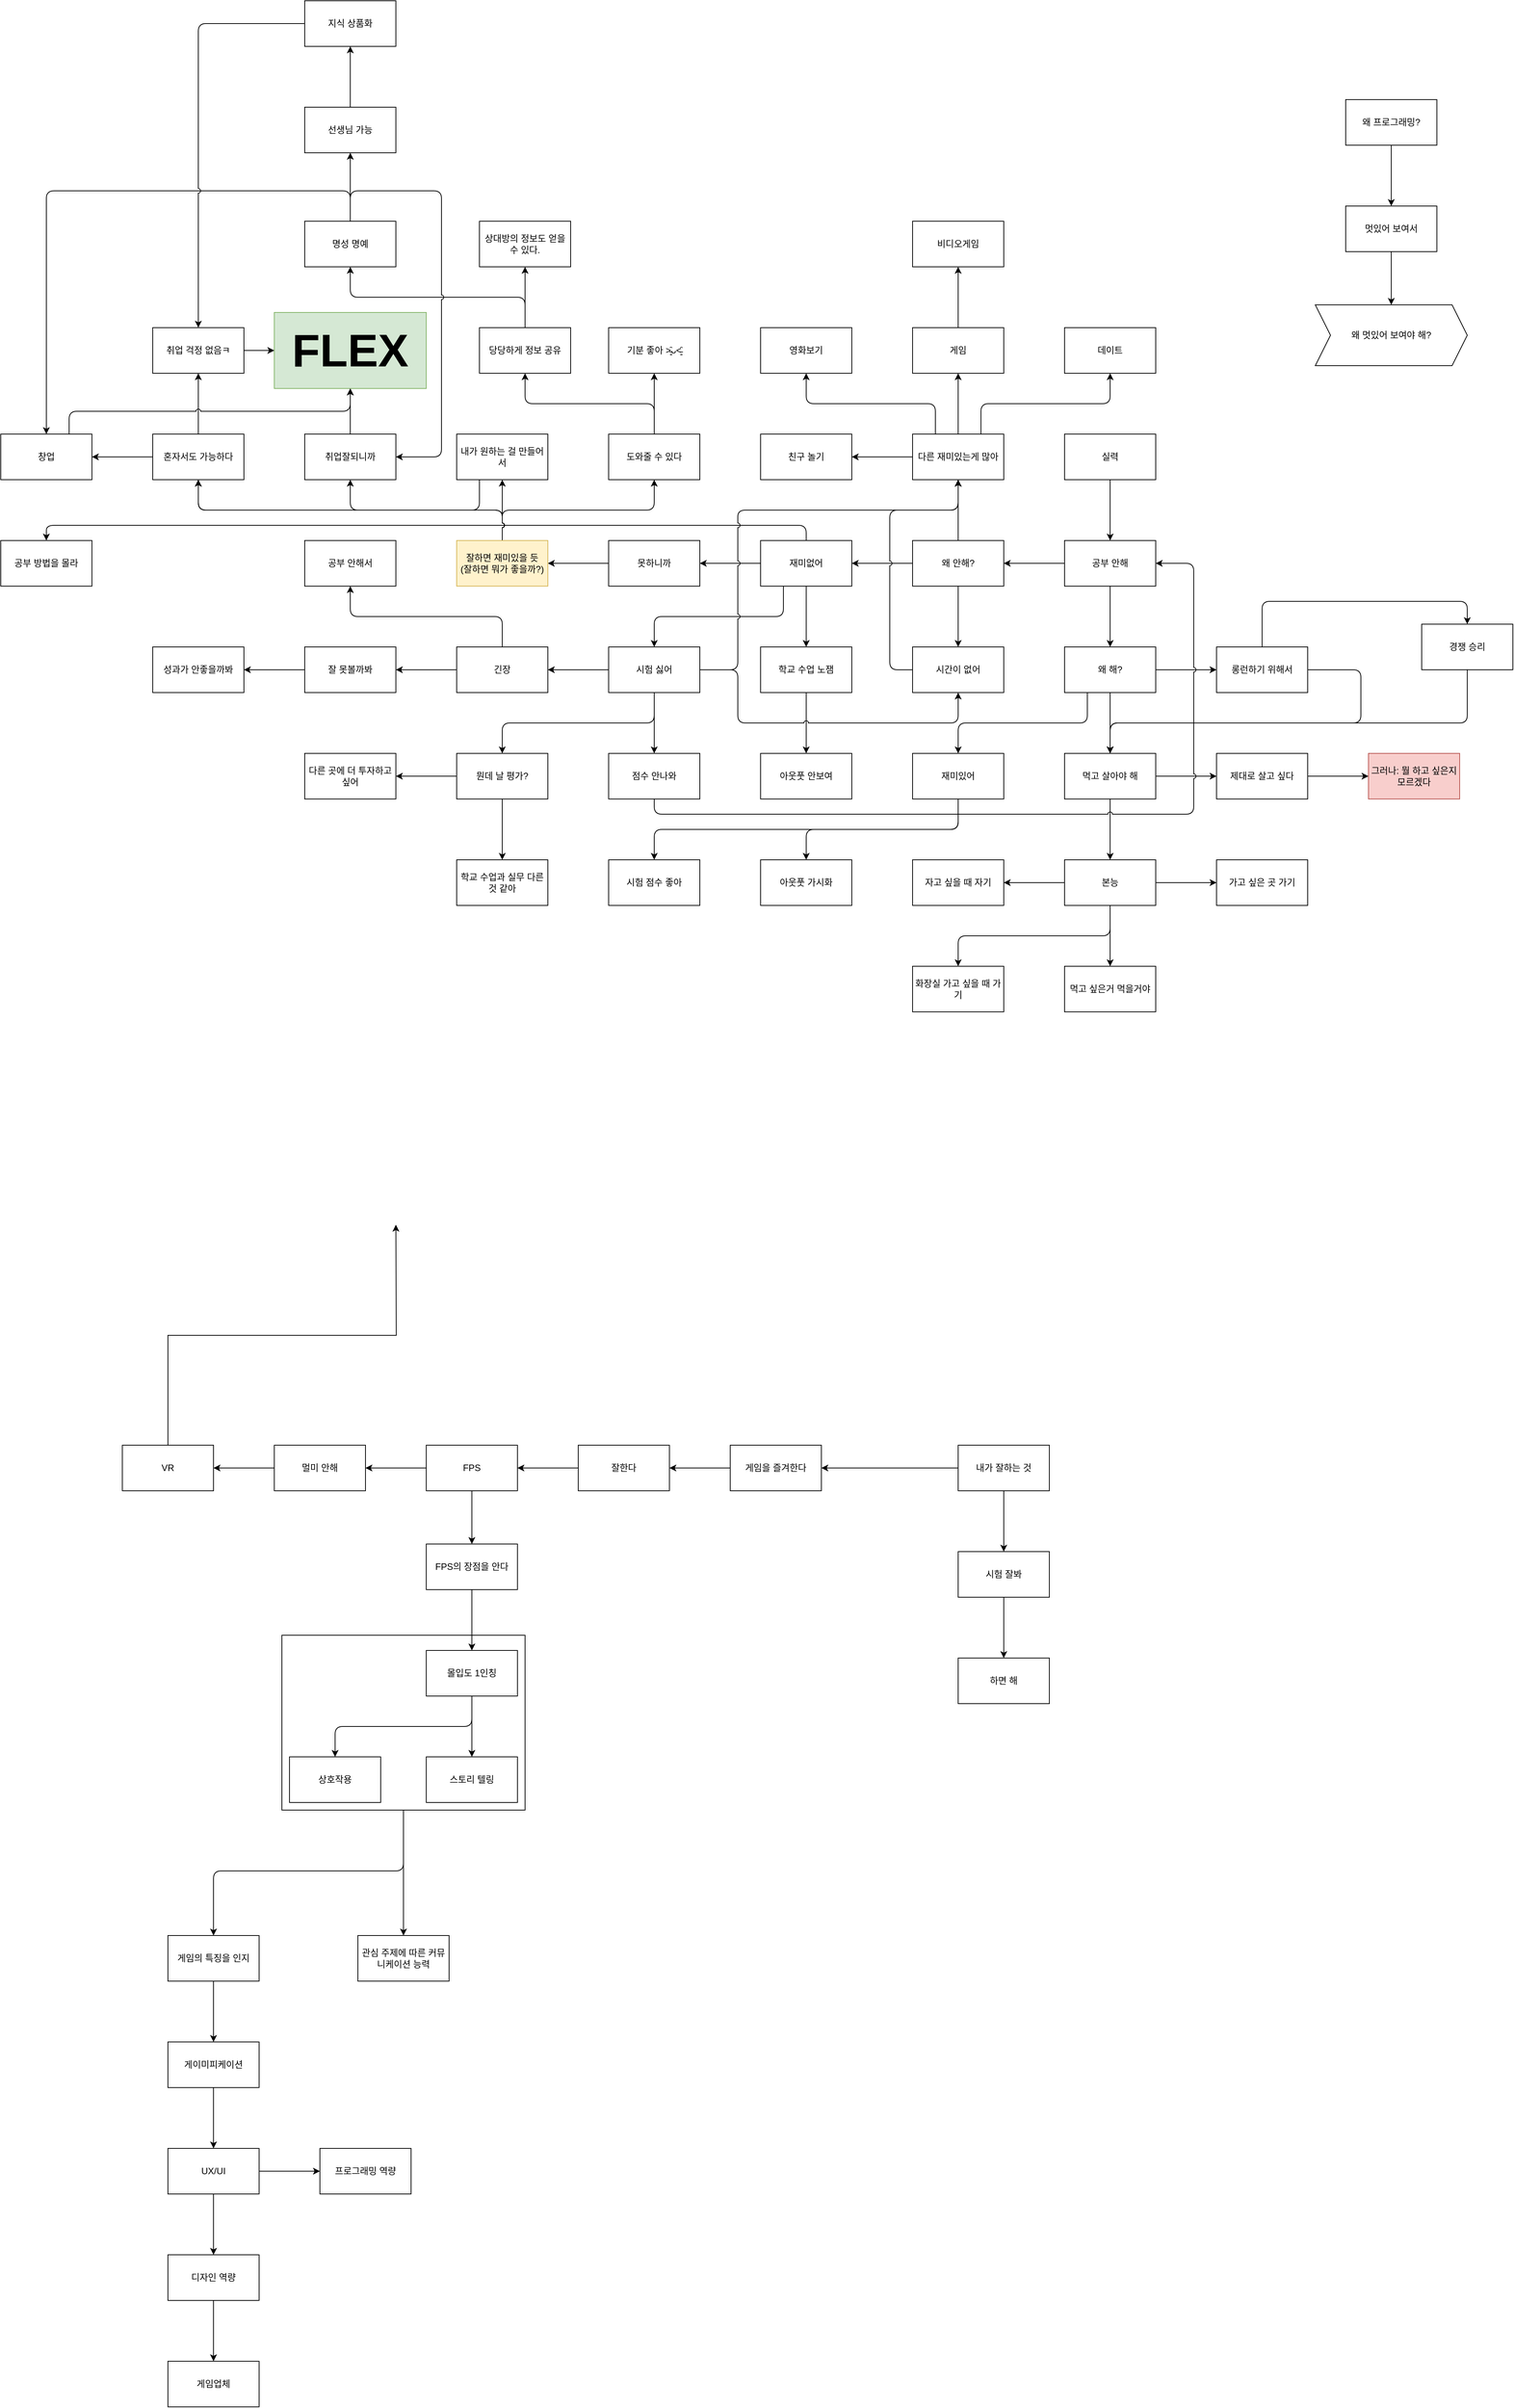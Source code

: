 <mxfile version="14.4.9" type="device"><diagram id="JPXVXQhIoLzRGJiNxMO3" name="Page-1"><mxGraphModel dx="8040" dy="2643" grid="1" gridSize="10" guides="1" tooltips="1" connect="1" arrows="1" fold="1" page="1" pageScale="1" pageWidth="1200" pageHeight="1600" math="0" shadow="0"><root><mxCell id="0"/><mxCell id="1" value="Base" style="" parent="0"/><mxCell id="xBr6-JhQKDt5_3sFEvIw-32" value="" style="edgeStyle=orthogonalEdgeStyle;rounded=1;jumpStyle=arc;orthogonalLoop=1;jettySize=auto;html=1;" edge="1" parent="1" source="xBr6-JhQKDt5_3sFEvIw-30" target="xBr6-JhQKDt5_3sFEvIw-31"><mxGeometry relative="1" as="geometry"/></mxCell><mxCell id="xBr6-JhQKDt5_3sFEvIw-34" value="" style="edgeStyle=orthogonalEdgeStyle;rounded=1;jumpStyle=arc;orthogonalLoop=1;jettySize=auto;html=1;" edge="1" parent="1" source="xBr6-JhQKDt5_3sFEvIw-30" target="xBr6-JhQKDt5_3sFEvIw-33"><mxGeometry relative="1" as="geometry"><Array as="points"><mxPoint x="-2180" y="2550"/><mxPoint x="-2430" y="2550"/></Array></mxGeometry></mxCell><mxCell id="xBr6-JhQKDt5_3sFEvIw-30" value="" style="whiteSpace=wrap;html=1;" vertex="1" parent="1"><mxGeometry x="-2340" y="2240" width="320" height="230" as="geometry"/></mxCell><mxCell id="xBr6-JhQKDt5_3sFEvIw-4" value="" style="edgeStyle=orthogonalEdgeStyle;rounded=0;orthogonalLoop=1;jettySize=auto;html=1;" edge="1" parent="1" source="xBr6-JhQKDt5_3sFEvIw-2" target="xBr6-JhQKDt5_3sFEvIw-3"><mxGeometry relative="1" as="geometry"/></mxCell><mxCell id="xBr6-JhQKDt5_3sFEvIw-8" value="" style="edgeStyle=orthogonalEdgeStyle;rounded=0;orthogonalLoop=1;jettySize=auto;html=1;" edge="1" parent="1" source="xBr6-JhQKDt5_3sFEvIw-2" target="xBr6-JhQKDt5_3sFEvIw-7"><mxGeometry relative="1" as="geometry"/></mxCell><mxCell id="xBr6-JhQKDt5_3sFEvIw-2" value="내가 잘하는 것" style="whiteSpace=wrap;html=1;" vertex="1" parent="1"><mxGeometry x="-1450" y="1990" width="120" height="60" as="geometry"/></mxCell><mxCell id="xBr6-JhQKDt5_3sFEvIw-6" value="" style="edgeStyle=orthogonalEdgeStyle;rounded=0;orthogonalLoop=1;jettySize=auto;html=1;" edge="1" parent="1" source="xBr6-JhQKDt5_3sFEvIw-3" target="xBr6-JhQKDt5_3sFEvIw-5"><mxGeometry relative="1" as="geometry"/></mxCell><mxCell id="xBr6-JhQKDt5_3sFEvIw-3" value="시험 잘봐" style="whiteSpace=wrap;html=1;" vertex="1" parent="1"><mxGeometry x="-1450" y="2130" width="120" height="60" as="geometry"/></mxCell><mxCell id="xBr6-JhQKDt5_3sFEvIw-5" value="하면 해" style="whiteSpace=wrap;html=1;" vertex="1" parent="1"><mxGeometry x="-1450" y="2270" width="120" height="60" as="geometry"/></mxCell><mxCell id="xBr6-JhQKDt5_3sFEvIw-12" value="" style="edgeStyle=orthogonalEdgeStyle;rounded=0;orthogonalLoop=1;jettySize=auto;html=1;" edge="1" parent="1" source="xBr6-JhQKDt5_3sFEvIw-7" target="xBr6-JhQKDt5_3sFEvIw-11"><mxGeometry relative="1" as="geometry"/></mxCell><mxCell id="xBr6-JhQKDt5_3sFEvIw-7" value="게임을 즐겨한다" style="whiteSpace=wrap;html=1;" vertex="1" parent="1"><mxGeometry x="-1750" y="1990" width="120" height="60" as="geometry"/></mxCell><mxCell id="xBr6-JhQKDt5_3sFEvIw-14" value="" style="edgeStyle=orthogonalEdgeStyle;rounded=0;orthogonalLoop=1;jettySize=auto;html=1;" edge="1" parent="1" source="xBr6-JhQKDt5_3sFEvIw-11" target="xBr6-JhQKDt5_3sFEvIw-13"><mxGeometry relative="1" as="geometry"/></mxCell><mxCell id="xBr6-JhQKDt5_3sFEvIw-11" value="잘한다" style="whiteSpace=wrap;html=1;" vertex="1" parent="1"><mxGeometry x="-1950" y="1990" width="120" height="60" as="geometry"/></mxCell><mxCell id="xBr6-JhQKDt5_3sFEvIw-16" value="" style="edgeStyle=orthogonalEdgeStyle;rounded=0;orthogonalLoop=1;jettySize=auto;html=1;" edge="1" parent="1" source="xBr6-JhQKDt5_3sFEvIw-13" target="xBr6-JhQKDt5_3sFEvIw-15"><mxGeometry relative="1" as="geometry"/></mxCell><mxCell id="xBr6-JhQKDt5_3sFEvIw-18" value="" style="edgeStyle=orthogonalEdgeStyle;rounded=1;orthogonalLoop=1;jettySize=auto;html=1;jumpStyle=arc;" edge="1" parent="1" source="xBr6-JhQKDt5_3sFEvIw-24" target="xBr6-JhQKDt5_3sFEvIw-17"><mxGeometry relative="1" as="geometry"/></mxCell><mxCell id="xBr6-JhQKDt5_3sFEvIw-25" style="edgeStyle=orthogonalEdgeStyle;rounded=1;orthogonalLoop=1;jettySize=auto;html=1;exitX=0.5;exitY=1;exitDx=0;exitDy=0;jumpStyle=arc;" edge="1" parent="1" source="xBr6-JhQKDt5_3sFEvIw-13" target="xBr6-JhQKDt5_3sFEvIw-24"><mxGeometry relative="1" as="geometry"/></mxCell><mxCell id="xBr6-JhQKDt5_3sFEvIw-13" value="FPS" style="whiteSpace=wrap;html=1;" vertex="1" parent="1"><mxGeometry x="-2150" y="1990" width="120" height="60" as="geometry"/></mxCell><mxCell id="xBr6-JhQKDt5_3sFEvIw-20" value="" style="edgeStyle=orthogonalEdgeStyle;rounded=0;orthogonalLoop=1;jettySize=auto;html=1;" edge="1" parent="1" source="xBr6-JhQKDt5_3sFEvIw-15" target="xBr6-JhQKDt5_3sFEvIw-19"><mxGeometry relative="1" as="geometry"/></mxCell><mxCell id="xBr6-JhQKDt5_3sFEvIw-15" value="멀미 안해" style="whiteSpace=wrap;html=1;" vertex="1" parent="1"><mxGeometry x="-2350" y="1990" width="120" height="60" as="geometry"/></mxCell><mxCell id="xBr6-JhQKDt5_3sFEvIw-27" value="" style="edgeStyle=orthogonalEdgeStyle;rounded=1;jumpStyle=arc;orthogonalLoop=1;jettySize=auto;html=1;" edge="1" parent="1" source="xBr6-JhQKDt5_3sFEvIw-17" target="xBr6-JhQKDt5_3sFEvIw-26"><mxGeometry relative="1" as="geometry"/></mxCell><mxCell id="xBr6-JhQKDt5_3sFEvIw-29" value="" style="edgeStyle=orthogonalEdgeStyle;rounded=1;jumpStyle=arc;orthogonalLoop=1;jettySize=auto;html=1;" edge="1" parent="1" source="xBr6-JhQKDt5_3sFEvIw-17" target="xBr6-JhQKDt5_3sFEvIw-28"><mxGeometry relative="1" as="geometry"><Array as="points"><mxPoint x="-2090" y="2360"/><mxPoint x="-2270" y="2360"/></Array></mxGeometry></mxCell><mxCell id="xBr6-JhQKDt5_3sFEvIw-17" value="몰입도 1인칭" style="whiteSpace=wrap;html=1;" vertex="1" parent="1"><mxGeometry x="-2150" y="2260" width="120" height="60" as="geometry"/></mxCell><mxCell id="xBr6-JhQKDt5_3sFEvIw-22" style="edgeStyle=orthogonalEdgeStyle;rounded=0;orthogonalLoop=1;jettySize=auto;html=1;exitX=0.5;exitY=0;exitDx=0;exitDy=0;" edge="1" parent="1" source="xBr6-JhQKDt5_3sFEvIw-19"><mxGeometry relative="1" as="geometry"><mxPoint x="-2190" y="1700" as="targetPoint"/></mxGeometry></mxCell><mxCell id="xBr6-JhQKDt5_3sFEvIw-19" value="VR" style="whiteSpace=wrap;html=1;" vertex="1" parent="1"><mxGeometry x="-2550" y="1990" width="120" height="60" as="geometry"/></mxCell><mxCell id="xBr6-JhQKDt5_3sFEvIw-24" value="FPS의 장점을 안다" style="whiteSpace=wrap;html=1;" vertex="1" parent="1"><mxGeometry x="-2150" y="2120" width="120" height="60" as="geometry"/></mxCell><mxCell id="xBr6-JhQKDt5_3sFEvIw-26" value="스토리 텔링" style="whiteSpace=wrap;html=1;" vertex="1" parent="1"><mxGeometry x="-2150" y="2400" width="120" height="60" as="geometry"/></mxCell><mxCell id="xBr6-JhQKDt5_3sFEvIw-28" value="상호작용" style="whiteSpace=wrap;html=1;" vertex="1" parent="1"><mxGeometry x="-2330" y="2400" width="120" height="60" as="geometry"/></mxCell><mxCell id="xBr6-JhQKDt5_3sFEvIw-31" value="관심 주제에 따른 커뮤니케이션 능력" style="whiteSpace=wrap;html=1;" vertex="1" parent="1"><mxGeometry x="-2240" y="2635" width="120" height="60" as="geometry"/></mxCell><mxCell id="xBr6-JhQKDt5_3sFEvIw-36" value="" style="edgeStyle=orthogonalEdgeStyle;rounded=1;jumpStyle=arc;orthogonalLoop=1;jettySize=auto;html=1;" edge="1" parent="1" source="xBr6-JhQKDt5_3sFEvIw-33" target="xBr6-JhQKDt5_3sFEvIw-35"><mxGeometry relative="1" as="geometry"/></mxCell><mxCell id="xBr6-JhQKDt5_3sFEvIw-33" value="게임의 특징을 인지" style="whiteSpace=wrap;html=1;" vertex="1" parent="1"><mxGeometry x="-2490" y="2635" width="120" height="60" as="geometry"/></mxCell><mxCell id="xBr6-JhQKDt5_3sFEvIw-39" value="" style="edgeStyle=orthogonalEdgeStyle;rounded=1;jumpStyle=arc;orthogonalLoop=1;jettySize=auto;html=1;" edge="1" parent="1" source="xBr6-JhQKDt5_3sFEvIw-35" target="xBr6-JhQKDt5_3sFEvIw-38"><mxGeometry relative="1" as="geometry"/></mxCell><mxCell id="xBr6-JhQKDt5_3sFEvIw-35" value="게이미피케이션" style="whiteSpace=wrap;html=1;" vertex="1" parent="1"><mxGeometry x="-2490" y="2775" width="120" height="60" as="geometry"/></mxCell><mxCell id="xBr6-JhQKDt5_3sFEvIw-41" value="" style="edgeStyle=orthogonalEdgeStyle;rounded=1;jumpStyle=arc;orthogonalLoop=1;jettySize=auto;html=1;" edge="1" parent="1" source="xBr6-JhQKDt5_3sFEvIw-38" target="xBr6-JhQKDt5_3sFEvIw-40"><mxGeometry relative="1" as="geometry"/></mxCell><mxCell id="xBr6-JhQKDt5_3sFEvIw-43" value="" style="edgeStyle=orthogonalEdgeStyle;rounded=1;jumpStyle=arc;orthogonalLoop=1;jettySize=auto;html=1;" edge="1" parent="1" source="xBr6-JhQKDt5_3sFEvIw-38" target="xBr6-JhQKDt5_3sFEvIw-42"><mxGeometry relative="1" as="geometry"/></mxCell><mxCell id="xBr6-JhQKDt5_3sFEvIw-38" value="UX/UI" style="whiteSpace=wrap;html=1;" vertex="1" parent="1"><mxGeometry x="-2490" y="2915" width="120" height="60" as="geometry"/></mxCell><mxCell id="xBr6-JhQKDt5_3sFEvIw-45" value="" style="edgeStyle=orthogonalEdgeStyle;rounded=1;jumpStyle=arc;orthogonalLoop=1;jettySize=auto;html=1;" edge="1" parent="1" source="xBr6-JhQKDt5_3sFEvIw-40" target="xBr6-JhQKDt5_3sFEvIw-44"><mxGeometry relative="1" as="geometry"/></mxCell><mxCell id="xBr6-JhQKDt5_3sFEvIw-40" value="디자인 역량" style="whiteSpace=wrap;html=1;" vertex="1" parent="1"><mxGeometry x="-2490" y="3055" width="120" height="60" as="geometry"/></mxCell><mxCell id="xBr6-JhQKDt5_3sFEvIw-42" value="프로그래밍 역량" style="whiteSpace=wrap;html=1;" vertex="1" parent="1"><mxGeometry x="-2290" y="2915" width="120" height="60" as="geometry"/></mxCell><mxCell id="xBr6-JhQKDt5_3sFEvIw-44" value="게임업체" style="whiteSpace=wrap;html=1;" vertex="1" parent="1"><mxGeometry x="-2490" y="3195" width="120" height="60" as="geometry"/></mxCell><mxCell id="NRUyum9-wbXjrjiuYs28-211" value="List" style="" parent="0"/><mxCell id="NRUyum9-wbXjrjiuYs28-20" value="Title Bar" style="" parent="0"/><mxCell id="NRUyum9-wbXjrjiuYs28-54" value="Result View" style="" parent="0"/><mxCell id="NRUyum9-wbXjrjiuYs28-57" value="Player Bar" style="" parent="0"/><mxCell id="NRUyum9-wbXjrjiuYs28-207" value="Note" style="" parent="0"/><mxCell id="vNeQQAdPaqQqoG4cus8B-3" value="" style="edgeStyle=orthogonalEdgeStyle;rounded=0;orthogonalLoop=1;jettySize=auto;html=1;" parent="NRUyum9-wbXjrjiuYs28-207" source="vNeQQAdPaqQqoG4cus8B-1" target="vNeQQAdPaqQqoG4cus8B-2" edge="1"><mxGeometry relative="1" as="geometry"/></mxCell><mxCell id="vNeQQAdPaqQqoG4cus8B-1" value="실력" style="whiteSpace=wrap;html=1;" parent="NRUyum9-wbXjrjiuYs28-207" vertex="1"><mxGeometry x="-1310" y="660" width="120" height="60" as="geometry"/></mxCell><mxCell id="vNeQQAdPaqQqoG4cus8B-5" value="" style="edgeStyle=orthogonalEdgeStyle;rounded=0;orthogonalLoop=1;jettySize=auto;html=1;" parent="NRUyum9-wbXjrjiuYs28-207" source="vNeQQAdPaqQqoG4cus8B-2" target="vNeQQAdPaqQqoG4cus8B-4" edge="1"><mxGeometry relative="1" as="geometry"/></mxCell><mxCell id="vNeQQAdPaqQqoG4cus8B-7" value="" style="edgeStyle=orthogonalEdgeStyle;rounded=0;orthogonalLoop=1;jettySize=auto;html=1;" parent="NRUyum9-wbXjrjiuYs28-207" source="vNeQQAdPaqQqoG4cus8B-2" target="vNeQQAdPaqQqoG4cus8B-6" edge="1"><mxGeometry relative="1" as="geometry"/></mxCell><mxCell id="vNeQQAdPaqQqoG4cus8B-2" value="공부 안해" style="whiteSpace=wrap;html=1;" parent="NRUyum9-wbXjrjiuYs28-207" vertex="1"><mxGeometry x="-1310" y="800" width="120" height="60" as="geometry"/></mxCell><mxCell id="vNeQQAdPaqQqoG4cus8B-35" value="" style="edgeStyle=orthogonalEdgeStyle;rounded=1;orthogonalLoop=1;jettySize=auto;html=1;" parent="NRUyum9-wbXjrjiuYs28-207" source="vNeQQAdPaqQqoG4cus8B-4" target="vNeQQAdPaqQqoG4cus8B-34" edge="1"><mxGeometry relative="1" as="geometry"/></mxCell><mxCell id="vNeQQAdPaqQqoG4cus8B-37" value="" style="edgeStyle=orthogonalEdgeStyle;rounded=1;orthogonalLoop=1;jettySize=auto;html=1;" parent="NRUyum9-wbXjrjiuYs28-207" source="vNeQQAdPaqQqoG4cus8B-4" target="vNeQQAdPaqQqoG4cus8B-36" edge="1"><mxGeometry relative="1" as="geometry"/></mxCell><mxCell id="vNeQQAdPaqQqoG4cus8B-39" value="" style="edgeStyle=orthogonalEdgeStyle;rounded=1;orthogonalLoop=1;jettySize=auto;html=1;" parent="NRUyum9-wbXjrjiuYs28-207" source="vNeQQAdPaqQqoG4cus8B-4" target="vNeQQAdPaqQqoG4cus8B-38" edge="1"><mxGeometry relative="1" as="geometry"/></mxCell><mxCell id="vNeQQAdPaqQqoG4cus8B-4" value="왜 안해?" style="whiteSpace=wrap;html=1;" parent="NRUyum9-wbXjrjiuYs28-207" vertex="1"><mxGeometry x="-1510" y="800" width="120" height="60" as="geometry"/></mxCell><mxCell id="vNeQQAdPaqQqoG4cus8B-9" value="" style="edgeStyle=orthogonalEdgeStyle;rounded=0;orthogonalLoop=1;jettySize=auto;html=1;" parent="NRUyum9-wbXjrjiuYs28-207" source="vNeQQAdPaqQqoG4cus8B-6" target="vNeQQAdPaqQqoG4cus8B-8" edge="1"><mxGeometry relative="1" as="geometry"/></mxCell><mxCell id="vNeQQAdPaqQqoG4cus8B-28" value="" style="edgeStyle=orthogonalEdgeStyle;rounded=0;orthogonalLoop=1;jettySize=auto;html=1;" parent="NRUyum9-wbXjrjiuYs28-207" source="vNeQQAdPaqQqoG4cus8B-6" target="vNeQQAdPaqQqoG4cus8B-27" edge="1"><mxGeometry relative="1" as="geometry"/></mxCell><mxCell id="vNeQQAdPaqQqoG4cus8B-68" value="" style="edgeStyle=orthogonalEdgeStyle;rounded=1;jumpStyle=arc;orthogonalLoop=1;jettySize=auto;html=1;strokeColor=#000000;" parent="NRUyum9-wbXjrjiuYs28-207" source="vNeQQAdPaqQqoG4cus8B-6" target="vNeQQAdPaqQqoG4cus8B-69" edge="1"><mxGeometry relative="1" as="geometry"><mxPoint x="-1370" y="1090" as="targetPoint"/><Array as="points"><mxPoint x="-1280" y="1040"/><mxPoint x="-1450" y="1040"/></Array></mxGeometry></mxCell><mxCell id="vNeQQAdPaqQqoG4cus8B-6" value="왜 해?" style="whiteSpace=wrap;html=1;" parent="NRUyum9-wbXjrjiuYs28-207" vertex="1"><mxGeometry x="-1310" y="940" width="120" height="60" as="geometry"/></mxCell><mxCell id="vNeQQAdPaqQqoG4cus8B-11" value="" style="edgeStyle=orthogonalEdgeStyle;rounded=0;orthogonalLoop=1;jettySize=auto;html=1;" parent="NRUyum9-wbXjrjiuYs28-207" source="vNeQQAdPaqQqoG4cus8B-8" target="vNeQQAdPaqQqoG4cus8B-10" edge="1"><mxGeometry relative="1" as="geometry"/></mxCell><mxCell id="vNeQQAdPaqQqoG4cus8B-13" value="" style="edgeStyle=orthogonalEdgeStyle;rounded=0;orthogonalLoop=1;jettySize=auto;html=1;" parent="NRUyum9-wbXjrjiuYs28-207" source="vNeQQAdPaqQqoG4cus8B-8" target="vNeQQAdPaqQqoG4cus8B-12" edge="1"><mxGeometry relative="1" as="geometry"/></mxCell><mxCell id="vNeQQAdPaqQqoG4cus8B-8" value="먹고 살아야 해" style="whiteSpace=wrap;html=1;" parent="NRUyum9-wbXjrjiuYs28-207" vertex="1"><mxGeometry x="-1310" y="1080" width="120" height="60" as="geometry"/></mxCell><mxCell id="vNeQQAdPaqQqoG4cus8B-22" value="" style="edgeStyle=orthogonalEdgeStyle;rounded=0;orthogonalLoop=1;jettySize=auto;html=1;" parent="NRUyum9-wbXjrjiuYs28-207" source="vNeQQAdPaqQqoG4cus8B-10" target="vNeQQAdPaqQqoG4cus8B-21" edge="1"><mxGeometry relative="1" as="geometry"/></mxCell><mxCell id="vNeQQAdPaqQqoG4cus8B-24" value="" style="edgeStyle=orthogonalEdgeStyle;rounded=0;orthogonalLoop=1;jettySize=auto;html=1;" parent="NRUyum9-wbXjrjiuYs28-207" source="vNeQQAdPaqQqoG4cus8B-10" target="vNeQQAdPaqQqoG4cus8B-23" edge="1"><mxGeometry relative="1" as="geometry"/></mxCell><mxCell id="vNeQQAdPaqQqoG4cus8B-26" value="" style="edgeStyle=orthogonalEdgeStyle;rounded=0;orthogonalLoop=1;jettySize=auto;html=1;" parent="NRUyum9-wbXjrjiuYs28-207" source="vNeQQAdPaqQqoG4cus8B-10" target="vNeQQAdPaqQqoG4cus8B-25" edge="1"><mxGeometry relative="1" as="geometry"/></mxCell><mxCell id="vNeQQAdPaqQqoG4cus8B-131" style="edgeStyle=orthogonalEdgeStyle;rounded=1;jumpStyle=arc;orthogonalLoop=1;jettySize=auto;html=1;exitX=0.5;exitY=1;exitDx=0;exitDy=0;strokeColor=#000000;fontSize=12;" parent="NRUyum9-wbXjrjiuYs28-207" source="vNeQQAdPaqQqoG4cus8B-10" target="vNeQQAdPaqQqoG4cus8B-130" edge="1"><mxGeometry relative="1" as="geometry"/></mxCell><mxCell id="vNeQQAdPaqQqoG4cus8B-10" value="본능" style="whiteSpace=wrap;html=1;" parent="NRUyum9-wbXjrjiuYs28-207" vertex="1"><mxGeometry x="-1310" y="1220" width="120" height="60" as="geometry"/></mxCell><mxCell id="vNeQQAdPaqQqoG4cus8B-20" value="" style="edgeStyle=orthogonalEdgeStyle;rounded=0;orthogonalLoop=1;jettySize=auto;html=1;" parent="NRUyum9-wbXjrjiuYs28-207" source="vNeQQAdPaqQqoG4cus8B-12" target="vNeQQAdPaqQqoG4cus8B-19" edge="1"><mxGeometry relative="1" as="geometry"/></mxCell><mxCell id="vNeQQAdPaqQqoG4cus8B-12" value="제대로 살고 싶다" style="whiteSpace=wrap;html=1;" parent="NRUyum9-wbXjrjiuYs28-207" vertex="1"><mxGeometry x="-1110" y="1080" width="120" height="60" as="geometry"/></mxCell><mxCell id="vNeQQAdPaqQqoG4cus8B-16" value="" style="edgeStyle=orthogonalEdgeStyle;rounded=0;orthogonalLoop=1;jettySize=auto;html=1;" parent="NRUyum9-wbXjrjiuYs28-207" source="vNeQQAdPaqQqoG4cus8B-14" target="vNeQQAdPaqQqoG4cus8B-15" edge="1"><mxGeometry relative="1" as="geometry"/></mxCell><mxCell id="vNeQQAdPaqQqoG4cus8B-14" value="왜 프로그래밍?" style="whiteSpace=wrap;html=1;" parent="NRUyum9-wbXjrjiuYs28-207" vertex="1"><mxGeometry x="-940" y="220" width="120" height="60" as="geometry"/></mxCell><mxCell id="vNeQQAdPaqQqoG4cus8B-18" value="" style="edgeStyle=orthogonalEdgeStyle;rounded=0;orthogonalLoop=1;jettySize=auto;html=1;" parent="NRUyum9-wbXjrjiuYs28-207" source="vNeQQAdPaqQqoG4cus8B-15" target="vNeQQAdPaqQqoG4cus8B-17" edge="1"><mxGeometry relative="1" as="geometry"/></mxCell><mxCell id="vNeQQAdPaqQqoG4cus8B-15" value="멋있어 보여서" style="whiteSpace=wrap;html=1;" parent="NRUyum9-wbXjrjiuYs28-207" vertex="1"><mxGeometry x="-940" y="360" width="120" height="60" as="geometry"/></mxCell><mxCell id="vNeQQAdPaqQqoG4cus8B-17" value="왜 멋있어 보여야 해?" style="shape=step;perimeter=stepPerimeter;whiteSpace=wrap;html=1;fixedSize=1;" parent="NRUyum9-wbXjrjiuYs28-207" vertex="1"><mxGeometry x="-980" y="490" width="200" height="80" as="geometry"/></mxCell><mxCell id="vNeQQAdPaqQqoG4cus8B-19" value="그러나: 뭘 하고 싶은지 모르겠다" style="whiteSpace=wrap;html=1;fillColor=#f8cecc;strokeColor=#b85450;" parent="NRUyum9-wbXjrjiuYs28-207" vertex="1"><mxGeometry x="-910" y="1080" width="120" height="60" as="geometry"/></mxCell><mxCell id="vNeQQAdPaqQqoG4cus8B-21" value="먹고 싶은거 먹을거야" style="whiteSpace=wrap;html=1;" parent="NRUyum9-wbXjrjiuYs28-207" vertex="1"><mxGeometry x="-1310" y="1360" width="120" height="60" as="geometry"/></mxCell><mxCell id="vNeQQAdPaqQqoG4cus8B-23" value="가고 싶은 곳 가기" style="whiteSpace=wrap;html=1;" parent="NRUyum9-wbXjrjiuYs28-207" vertex="1"><mxGeometry x="-1110" y="1220" width="120" height="60" as="geometry"/></mxCell><mxCell id="vNeQQAdPaqQqoG4cus8B-25" value="자고 싶을 때 자기" style="whiteSpace=wrap;html=1;" parent="NRUyum9-wbXjrjiuYs28-207" vertex="1"><mxGeometry x="-1510" y="1220" width="120" height="60" as="geometry"/></mxCell><mxCell id="vNeQQAdPaqQqoG4cus8B-30" value="" style="edgeStyle=orthogonalEdgeStyle;rounded=1;orthogonalLoop=1;jettySize=auto;html=1;" parent="NRUyum9-wbXjrjiuYs28-207" source="vNeQQAdPaqQqoG4cus8B-27" target="vNeQQAdPaqQqoG4cus8B-8" edge="1"><mxGeometry relative="1" as="geometry"><mxPoint x="-910" y="970" as="targetPoint"/><Array as="points"><mxPoint x="-920" y="970"/><mxPoint x="-920" y="1040"/><mxPoint x="-1250" y="1040"/></Array></mxGeometry></mxCell><mxCell id="vNeQQAdPaqQqoG4cus8B-32" value="" style="edgeStyle=orthogonalEdgeStyle;rounded=1;orthogonalLoop=1;jettySize=auto;html=1;" parent="NRUyum9-wbXjrjiuYs28-207" source="vNeQQAdPaqQqoG4cus8B-27" target="vNeQQAdPaqQqoG4cus8B-31" edge="1"><mxGeometry relative="1" as="geometry"><Array as="points"><mxPoint x="-1050" y="880"/><mxPoint x="-780" y="880"/></Array></mxGeometry></mxCell><mxCell id="vNeQQAdPaqQqoG4cus8B-27" value="롱런하기 위해서" style="whiteSpace=wrap;html=1;" parent="NRUyum9-wbXjrjiuYs28-207" vertex="1"><mxGeometry x="-1110" y="940" width="120" height="60" as="geometry"/></mxCell><mxCell id="vNeQQAdPaqQqoG4cus8B-33" style="edgeStyle=orthogonalEdgeStyle;rounded=1;orthogonalLoop=1;jettySize=auto;html=1;exitX=0.5;exitY=1;exitDx=0;exitDy=0;" parent="NRUyum9-wbXjrjiuYs28-207" source="vNeQQAdPaqQqoG4cus8B-31" target="vNeQQAdPaqQqoG4cus8B-8" edge="1"><mxGeometry relative="1" as="geometry"><Array as="points"><mxPoint x="-780" y="1040"/><mxPoint x="-1250" y="1040"/></Array></mxGeometry></mxCell><mxCell id="vNeQQAdPaqQqoG4cus8B-31" value="경쟁 승리" style="whiteSpace=wrap;html=1;" parent="NRUyum9-wbXjrjiuYs28-207" vertex="1"><mxGeometry x="-840" y="910" width="120" height="60" as="geometry"/></mxCell><mxCell id="vNeQQAdPaqQqoG4cus8B-56" value="" style="edgeStyle=orthogonalEdgeStyle;rounded=1;jumpStyle=arc;orthogonalLoop=1;jettySize=auto;html=1;strokeColor=#000000;" parent="NRUyum9-wbXjrjiuYs28-207" source="vNeQQAdPaqQqoG4cus8B-34" target="vNeQQAdPaqQqoG4cus8B-55" edge="1"><mxGeometry relative="1" as="geometry"/></mxCell><mxCell id="vNeQQAdPaqQqoG4cus8B-60" value="" style="edgeStyle=orthogonalEdgeStyle;rounded=1;jumpStyle=arc;orthogonalLoop=1;jettySize=auto;html=1;strokeColor=#000000;" parent="NRUyum9-wbXjrjiuYs28-207" source="vNeQQAdPaqQqoG4cus8B-34" target="vNeQQAdPaqQqoG4cus8B-59" edge="1"><mxGeometry relative="1" as="geometry"/></mxCell><mxCell id="vNeQQAdPaqQqoG4cus8B-61" style="edgeStyle=orthogonalEdgeStyle;rounded=1;jumpStyle=arc;orthogonalLoop=1;jettySize=auto;html=1;exitX=0.25;exitY=1;exitDx=0;exitDy=0;strokeColor=#000000;" parent="NRUyum9-wbXjrjiuYs28-207" source="vNeQQAdPaqQqoG4cus8B-34" target="vNeQQAdPaqQqoG4cus8B-63" edge="1"><mxGeometry relative="1" as="geometry"><mxPoint x="-1840" y="950" as="targetPoint"/></mxGeometry></mxCell><mxCell id="vNeQQAdPaqQqoG4cus8B-132" value="" style="edgeStyle=orthogonalEdgeStyle;rounded=1;jumpStyle=arc;orthogonalLoop=1;jettySize=auto;html=1;strokeColor=#000000;fontSize=12;" parent="NRUyum9-wbXjrjiuYs28-207" source="vNeQQAdPaqQqoG4cus8B-34" target="vNeQQAdPaqQqoG4cus8B-133" edge="1"><mxGeometry relative="1" as="geometry"><mxPoint x="-2500" y="820" as="targetPoint"/><Array as="points"><mxPoint x="-1650" y="780"/><mxPoint x="-2650" y="780"/></Array></mxGeometry></mxCell><mxCell id="vNeQQAdPaqQqoG4cus8B-34" value="재미없어" style="whiteSpace=wrap;html=1;" parent="NRUyum9-wbXjrjiuYs28-207" vertex="1"><mxGeometry x="-1710" y="800" width="120" height="60" as="geometry"/></mxCell><mxCell id="vNeQQAdPaqQqoG4cus8B-54" style="edgeStyle=orthogonalEdgeStyle;rounded=1;orthogonalLoop=1;jettySize=auto;html=1;exitX=0;exitY=0.5;exitDx=0;exitDy=0;jumpStyle=arc;" parent="NRUyum9-wbXjrjiuYs28-207" source="vNeQQAdPaqQqoG4cus8B-36" target="vNeQQAdPaqQqoG4cus8B-38" edge="1"><mxGeometry relative="1" as="geometry"><Array as="points"><mxPoint x="-1540" y="970"/><mxPoint x="-1540" y="760"/><mxPoint x="-1450" y="760"/></Array></mxGeometry></mxCell><mxCell id="vNeQQAdPaqQqoG4cus8B-36" value="시간이 없어" style="whiteSpace=wrap;html=1;" parent="NRUyum9-wbXjrjiuYs28-207" vertex="1"><mxGeometry x="-1510" y="940" width="120" height="60" as="geometry"/></mxCell><mxCell id="vNeQQAdPaqQqoG4cus8B-42" value="" style="edgeStyle=orthogonalEdgeStyle;rounded=1;orthogonalLoop=1;jettySize=auto;html=1;" parent="NRUyum9-wbXjrjiuYs28-207" source="vNeQQAdPaqQqoG4cus8B-38" target="vNeQQAdPaqQqoG4cus8B-41" edge="1"><mxGeometry relative="1" as="geometry"/></mxCell><mxCell id="vNeQQAdPaqQqoG4cus8B-48" value="" style="edgeStyle=orthogonalEdgeStyle;rounded=1;orthogonalLoop=1;jettySize=auto;html=1;" parent="NRUyum9-wbXjrjiuYs28-207" source="vNeQQAdPaqQqoG4cus8B-38" target="vNeQQAdPaqQqoG4cus8B-47" edge="1"><mxGeometry relative="1" as="geometry"/></mxCell><mxCell id="vNeQQAdPaqQqoG4cus8B-50" style="edgeStyle=orthogonalEdgeStyle;rounded=1;orthogonalLoop=1;jettySize=auto;html=1;exitX=0.25;exitY=0;exitDx=0;exitDy=0;" parent="NRUyum9-wbXjrjiuYs28-207" source="vNeQQAdPaqQqoG4cus8B-38" target="vNeQQAdPaqQqoG4cus8B-51" edge="1"><mxGeometry relative="1" as="geometry"><mxPoint x="-1650" y="580" as="targetPoint"/></mxGeometry></mxCell><mxCell id="vNeQQAdPaqQqoG4cus8B-53" style="edgeStyle=orthogonalEdgeStyle;rounded=1;orthogonalLoop=1;jettySize=auto;html=1;exitX=0.75;exitY=0;exitDx=0;exitDy=0;" parent="NRUyum9-wbXjrjiuYs28-207" source="vNeQQAdPaqQqoG4cus8B-38" target="vNeQQAdPaqQqoG4cus8B-52" edge="1"><mxGeometry relative="1" as="geometry"/></mxCell><mxCell id="vNeQQAdPaqQqoG4cus8B-38" value="다른 재미있는게 많아" style="whiteSpace=wrap;html=1;" parent="NRUyum9-wbXjrjiuYs28-207" vertex="1"><mxGeometry x="-1510" y="660" width="120" height="60" as="geometry"/></mxCell><mxCell id="vNeQQAdPaqQqoG4cus8B-44" value="" style="edgeStyle=orthogonalEdgeStyle;rounded=1;orthogonalLoop=1;jettySize=auto;html=1;" parent="NRUyum9-wbXjrjiuYs28-207" source="vNeQQAdPaqQqoG4cus8B-41" target="vNeQQAdPaqQqoG4cus8B-43" edge="1"><mxGeometry relative="1" as="geometry"/></mxCell><mxCell id="vNeQQAdPaqQqoG4cus8B-41" value="게임" style="whiteSpace=wrap;html=1;" parent="NRUyum9-wbXjrjiuYs28-207" vertex="1"><mxGeometry x="-1510" y="520" width="120" height="60" as="geometry"/></mxCell><mxCell id="vNeQQAdPaqQqoG4cus8B-43" value="비디오게임" style="whiteSpace=wrap;html=1;" parent="NRUyum9-wbXjrjiuYs28-207" vertex="1"><mxGeometry x="-1510" y="380" width="120" height="60" as="geometry"/></mxCell><mxCell id="vNeQQAdPaqQqoG4cus8B-47" value="친구 놀기" style="whiteSpace=wrap;html=1;" parent="NRUyum9-wbXjrjiuYs28-207" vertex="1"><mxGeometry x="-1710" y="660" width="120" height="60" as="geometry"/></mxCell><mxCell id="vNeQQAdPaqQqoG4cus8B-51" value="영화보기" style="whiteSpace=wrap;html=1;" parent="NRUyum9-wbXjrjiuYs28-207" vertex="1"><mxGeometry x="-1710" y="520" width="120" height="60" as="geometry"/></mxCell><mxCell id="vNeQQAdPaqQqoG4cus8B-52" value="데이트" style="whiteSpace=wrap;html=1;" parent="NRUyum9-wbXjrjiuYs28-207" vertex="1"><mxGeometry x="-1310" y="520" width="120" height="60" as="geometry"/></mxCell><mxCell id="vNeQQAdPaqQqoG4cus8B-58" value="" style="edgeStyle=orthogonalEdgeStyle;rounded=1;jumpStyle=arc;orthogonalLoop=1;jettySize=auto;html=1;strokeColor=#000000;" parent="NRUyum9-wbXjrjiuYs28-207" source="vNeQQAdPaqQqoG4cus8B-55" target="vNeQQAdPaqQqoG4cus8B-57" edge="1"><mxGeometry relative="1" as="geometry"/></mxCell><mxCell id="vNeQQAdPaqQqoG4cus8B-55" value="못하니까" style="whiteSpace=wrap;html=1;" parent="NRUyum9-wbXjrjiuYs28-207" vertex="1"><mxGeometry x="-1910" y="800" width="120" height="60" as="geometry"/></mxCell><mxCell id="vNeQQAdPaqQqoG4cus8B-96" style="edgeStyle=orthogonalEdgeStyle;rounded=1;jumpStyle=arc;orthogonalLoop=1;jettySize=auto;html=1;exitX=0.5;exitY=0;exitDx=0;exitDy=0;strokeColor=#000000;" parent="NRUyum9-wbXjrjiuYs28-207" source="vNeQQAdPaqQqoG4cus8B-57" target="vNeQQAdPaqQqoG4cus8B-95" edge="1"><mxGeometry relative="1" as="geometry"/></mxCell><mxCell id="vNeQQAdPaqQqoG4cus8B-98" style="edgeStyle=orthogonalEdgeStyle;rounded=1;jumpStyle=arc;orthogonalLoop=1;jettySize=auto;html=1;exitX=0.5;exitY=0;exitDx=0;exitDy=0;strokeColor=#000000;" parent="NRUyum9-wbXjrjiuYs28-207" source="vNeQQAdPaqQqoG4cus8B-57" target="vNeQQAdPaqQqoG4cus8B-97" edge="1"><mxGeometry relative="1" as="geometry"/></mxCell><mxCell id="vNeQQAdPaqQqoG4cus8B-102" style="edgeStyle=orthogonalEdgeStyle;rounded=1;jumpStyle=arc;orthogonalLoop=1;jettySize=auto;html=1;exitX=0.5;exitY=0;exitDx=0;exitDy=0;strokeColor=#000000;fontSize=12;" parent="NRUyum9-wbXjrjiuYs28-207" source="vNeQQAdPaqQqoG4cus8B-57" target="vNeQQAdPaqQqoG4cus8B-101" edge="1"><mxGeometry relative="1" as="geometry"/></mxCell><mxCell id="vNeQQAdPaqQqoG4cus8B-104" style="edgeStyle=orthogonalEdgeStyle;rounded=1;jumpStyle=arc;orthogonalLoop=1;jettySize=auto;html=1;exitX=0.5;exitY=0;exitDx=0;exitDy=0;strokeColor=#000000;fontSize=12;" parent="NRUyum9-wbXjrjiuYs28-207" source="vNeQQAdPaqQqoG4cus8B-57" target="vNeQQAdPaqQqoG4cus8B-103" edge="1"><mxGeometry relative="1" as="geometry"/></mxCell><mxCell id="vNeQQAdPaqQqoG4cus8B-57" value="잘하면 재미있을 듯&lt;br&gt;(잘하면 뭐가 좋을까?)" style="whiteSpace=wrap;html=1;fillColor=#fff2cc;strokeColor=#d6b656;" parent="NRUyum9-wbXjrjiuYs28-207" vertex="1"><mxGeometry x="-2110" y="800" width="120" height="60" as="geometry"/></mxCell><mxCell id="vNeQQAdPaqQqoG4cus8B-65" value="" style="edgeStyle=orthogonalEdgeStyle;rounded=1;jumpStyle=arc;orthogonalLoop=1;jettySize=auto;html=1;strokeColor=#000000;" parent="NRUyum9-wbXjrjiuYs28-207" source="vNeQQAdPaqQqoG4cus8B-59" target="vNeQQAdPaqQqoG4cus8B-64" edge="1"><mxGeometry relative="1" as="geometry"/></mxCell><mxCell id="vNeQQAdPaqQqoG4cus8B-59" value="학교 수업 노잼" style="whiteSpace=wrap;html=1;" parent="NRUyum9-wbXjrjiuYs28-207" vertex="1"><mxGeometry x="-1710" y="940" width="120" height="60" as="geometry"/></mxCell><mxCell id="vNeQQAdPaqQqoG4cus8B-76" value="" style="edgeStyle=orthogonalEdgeStyle;rounded=1;jumpStyle=arc;orthogonalLoop=1;jettySize=auto;html=1;strokeColor=#000000;" parent="NRUyum9-wbXjrjiuYs28-207" source="vNeQQAdPaqQqoG4cus8B-63" target="vNeQQAdPaqQqoG4cus8B-75" edge="1"><mxGeometry relative="1" as="geometry"/></mxCell><mxCell id="vNeQQAdPaqQqoG4cus8B-78" value="" style="edgeStyle=orthogonalEdgeStyle;rounded=1;jumpStyle=arc;orthogonalLoop=1;jettySize=auto;html=1;strokeColor=#000000;" parent="NRUyum9-wbXjrjiuYs28-207" source="vNeQQAdPaqQqoG4cus8B-63" target="vNeQQAdPaqQqoG4cus8B-77" edge="1"><mxGeometry relative="1" as="geometry"/></mxCell><mxCell id="vNeQQAdPaqQqoG4cus8B-80" style="edgeStyle=orthogonalEdgeStyle;rounded=1;jumpStyle=arc;orthogonalLoop=1;jettySize=auto;html=1;exitX=0.5;exitY=1;exitDx=0;exitDy=0;strokeColor=#000000;" parent="NRUyum9-wbXjrjiuYs28-207" source="vNeQQAdPaqQqoG4cus8B-63" target="vNeQQAdPaqQqoG4cus8B-79" edge="1"><mxGeometry relative="1" as="geometry"/></mxCell><mxCell id="vNeQQAdPaqQqoG4cus8B-81" style="edgeStyle=orthogonalEdgeStyle;rounded=1;jumpStyle=arc;orthogonalLoop=1;jettySize=auto;html=1;strokeColor=#000000;" parent="NRUyum9-wbXjrjiuYs28-207" source="vNeQQAdPaqQqoG4cus8B-63" target="vNeQQAdPaqQqoG4cus8B-38" edge="1"><mxGeometry relative="1" as="geometry"><Array as="points"><mxPoint x="-1740" y="970"/><mxPoint x="-1740" y="760"/><mxPoint x="-1450" y="760"/></Array></mxGeometry></mxCell><mxCell id="vNeQQAdPaqQqoG4cus8B-82" style="edgeStyle=orthogonalEdgeStyle;rounded=1;jumpStyle=arc;orthogonalLoop=1;jettySize=auto;html=1;exitX=1;exitY=0.5;exitDx=0;exitDy=0;strokeColor=#000000;" parent="NRUyum9-wbXjrjiuYs28-207" source="vNeQQAdPaqQqoG4cus8B-63" target="vNeQQAdPaqQqoG4cus8B-36" edge="1"><mxGeometry relative="1" as="geometry"><Array as="points"><mxPoint x="-1740" y="970"/><mxPoint x="-1740" y="1040"/><mxPoint x="-1450" y="1040"/></Array></mxGeometry></mxCell><mxCell id="vNeQQAdPaqQqoG4cus8B-63" value="시험 싫어" style="whiteSpace=wrap;html=1;" parent="NRUyum9-wbXjrjiuYs28-207" vertex="1"><mxGeometry x="-1910" y="940" width="120" height="60" as="geometry"/></mxCell><mxCell id="vNeQQAdPaqQqoG4cus8B-64" value="아웃풋 안보여" style="whiteSpace=wrap;html=1;" parent="NRUyum9-wbXjrjiuYs28-207" vertex="1"><mxGeometry x="-1710" y="1080" width="120" height="60" as="geometry"/></mxCell><mxCell id="vNeQQAdPaqQqoG4cus8B-71" style="edgeStyle=orthogonalEdgeStyle;rounded=1;jumpStyle=arc;orthogonalLoop=1;jettySize=auto;html=1;exitX=0.5;exitY=1;exitDx=0;exitDy=0;strokeColor=#000000;" parent="NRUyum9-wbXjrjiuYs28-207" source="vNeQQAdPaqQqoG4cus8B-69" target="vNeQQAdPaqQqoG4cus8B-72" edge="1"><mxGeometry relative="1" as="geometry"><mxPoint x="-1650" y="1200" as="targetPoint"/><Array as="points"><mxPoint x="-1450" y="1180"/><mxPoint x="-1650" y="1180"/></Array></mxGeometry></mxCell><mxCell id="vNeQQAdPaqQqoG4cus8B-74" style="edgeStyle=orthogonalEdgeStyle;rounded=1;jumpStyle=arc;orthogonalLoop=1;jettySize=auto;html=1;strokeColor=#000000;" parent="NRUyum9-wbXjrjiuYs28-207" source="vNeQQAdPaqQqoG4cus8B-69" target="vNeQQAdPaqQqoG4cus8B-73" edge="1"><mxGeometry relative="1" as="geometry"><Array as="points"><mxPoint x="-1450" y="1180"/><mxPoint x="-1850" y="1180"/></Array></mxGeometry></mxCell><mxCell id="vNeQQAdPaqQqoG4cus8B-69" value="재미있어" style="whiteSpace=wrap;html=1;" parent="NRUyum9-wbXjrjiuYs28-207" vertex="1"><mxGeometry x="-1510" y="1080" width="120" height="60" as="geometry"/></mxCell><mxCell id="vNeQQAdPaqQqoG4cus8B-72" value="아웃풋 가시화" style="whiteSpace=wrap;html=1;" parent="NRUyum9-wbXjrjiuYs28-207" vertex="1"><mxGeometry x="-1710" y="1220" width="120" height="60" as="geometry"/></mxCell><mxCell id="vNeQQAdPaqQqoG4cus8B-73" value="시험 점수 좋아" style="whiteSpace=wrap;html=1;" parent="NRUyum9-wbXjrjiuYs28-207" vertex="1"><mxGeometry x="-1910" y="1220" width="120" height="60" as="geometry"/></mxCell><mxCell id="vNeQQAdPaqQqoG4cus8B-94" style="edgeStyle=orthogonalEdgeStyle;rounded=1;jumpStyle=arc;orthogonalLoop=1;jettySize=auto;html=1;strokeColor=#000000;" parent="NRUyum9-wbXjrjiuYs28-207" source="vNeQQAdPaqQqoG4cus8B-75" target="vNeQQAdPaqQqoG4cus8B-2" edge="1"><mxGeometry relative="1" as="geometry"><Array as="points"><mxPoint x="-1850" y="1160"/><mxPoint x="-1140" y="1160"/><mxPoint x="-1140" y="830"/></Array></mxGeometry></mxCell><mxCell id="vNeQQAdPaqQqoG4cus8B-75" value="점수 안나와" style="whiteSpace=wrap;html=1;" parent="NRUyum9-wbXjrjiuYs28-207" vertex="1"><mxGeometry x="-1910" y="1080" width="120" height="60" as="geometry"/></mxCell><mxCell id="vNeQQAdPaqQqoG4cus8B-88" value="" style="edgeStyle=orthogonalEdgeStyle;rounded=1;jumpStyle=arc;orthogonalLoop=1;jettySize=auto;html=1;strokeColor=#000000;" parent="NRUyum9-wbXjrjiuYs28-207" source="vNeQQAdPaqQqoG4cus8B-77" target="vNeQQAdPaqQqoG4cus8B-87" edge="1"><mxGeometry relative="1" as="geometry"/></mxCell><mxCell id="vNeQQAdPaqQqoG4cus8B-90" style="edgeStyle=orthogonalEdgeStyle;rounded=1;jumpStyle=arc;orthogonalLoop=1;jettySize=auto;html=1;exitX=0.5;exitY=0;exitDx=0;exitDy=0;strokeColor=#000000;" parent="NRUyum9-wbXjrjiuYs28-207" source="vNeQQAdPaqQqoG4cus8B-77" target="vNeQQAdPaqQqoG4cus8B-89" edge="1"><mxGeometry relative="1" as="geometry"/></mxCell><mxCell id="vNeQQAdPaqQqoG4cus8B-77" value="긴장" style="whiteSpace=wrap;html=1;" parent="NRUyum9-wbXjrjiuYs28-207" vertex="1"><mxGeometry x="-2110" y="940" width="120" height="60" as="geometry"/></mxCell><mxCell id="vNeQQAdPaqQqoG4cus8B-84" value="" style="edgeStyle=orthogonalEdgeStyle;rounded=1;jumpStyle=arc;orthogonalLoop=1;jettySize=auto;html=1;strokeColor=#000000;" parent="NRUyum9-wbXjrjiuYs28-207" source="vNeQQAdPaqQqoG4cus8B-79" target="vNeQQAdPaqQqoG4cus8B-83" edge="1"><mxGeometry relative="1" as="geometry"/></mxCell><mxCell id="vNeQQAdPaqQqoG4cus8B-86" value="" style="edgeStyle=orthogonalEdgeStyle;rounded=1;jumpStyle=arc;orthogonalLoop=1;jettySize=auto;html=1;strokeColor=#000000;" parent="NRUyum9-wbXjrjiuYs28-207" source="vNeQQAdPaqQqoG4cus8B-79" target="vNeQQAdPaqQqoG4cus8B-85" edge="1"><mxGeometry relative="1" as="geometry"/></mxCell><mxCell id="vNeQQAdPaqQqoG4cus8B-79" value="뭔데 날 평가?" style="whiteSpace=wrap;html=1;" parent="NRUyum9-wbXjrjiuYs28-207" vertex="1"><mxGeometry x="-2110" y="1080" width="120" height="60" as="geometry"/></mxCell><mxCell id="vNeQQAdPaqQqoG4cus8B-83" value="학교 수업과 실무 다른 것 같아" style="whiteSpace=wrap;html=1;" parent="NRUyum9-wbXjrjiuYs28-207" vertex="1"><mxGeometry x="-2110" y="1220" width="120" height="60" as="geometry"/></mxCell><mxCell id="vNeQQAdPaqQqoG4cus8B-85" value="다른 곳에 더 투자하고 싶어" style="whiteSpace=wrap;html=1;" parent="NRUyum9-wbXjrjiuYs28-207" vertex="1"><mxGeometry x="-2310" y="1080" width="120" height="60" as="geometry"/></mxCell><mxCell id="vNeQQAdPaqQqoG4cus8B-92" value="" style="edgeStyle=orthogonalEdgeStyle;rounded=1;jumpStyle=arc;orthogonalLoop=1;jettySize=auto;html=1;strokeColor=#000000;" parent="NRUyum9-wbXjrjiuYs28-207" source="vNeQQAdPaqQqoG4cus8B-87" target="vNeQQAdPaqQqoG4cus8B-91" edge="1"><mxGeometry relative="1" as="geometry"/></mxCell><mxCell id="vNeQQAdPaqQqoG4cus8B-87" value="잘 못볼까봐" style="whiteSpace=wrap;html=1;" parent="NRUyum9-wbXjrjiuYs28-207" vertex="1"><mxGeometry x="-2310" y="940" width="120" height="60" as="geometry"/></mxCell><mxCell id="vNeQQAdPaqQqoG4cus8B-89" value="공부 안해서" style="whiteSpace=wrap;html=1;" parent="NRUyum9-wbXjrjiuYs28-207" vertex="1"><mxGeometry x="-2310" y="800" width="120" height="60" as="geometry"/></mxCell><mxCell id="vNeQQAdPaqQqoG4cus8B-91" value="성과가 안좋을까봐" style="whiteSpace=wrap;html=1;" parent="NRUyum9-wbXjrjiuYs28-207" vertex="1"><mxGeometry x="-2510" y="940" width="120" height="60" as="geometry"/></mxCell><mxCell id="vNeQQAdPaqQqoG4cus8B-108" style="edgeStyle=orthogonalEdgeStyle;rounded=1;jumpStyle=arc;orthogonalLoop=1;jettySize=auto;html=1;exitX=0.25;exitY=1;exitDx=0;exitDy=0;strokeColor=#000000;fontSize=12;" parent="NRUyum9-wbXjrjiuYs28-207" source="vNeQQAdPaqQqoG4cus8B-95" target="vNeQQAdPaqQqoG4cus8B-103" edge="1"><mxGeometry relative="1" as="geometry"><Array as="points"><mxPoint x="-2080" y="760"/><mxPoint x="-2450" y="760"/></Array></mxGeometry></mxCell><mxCell id="vNeQQAdPaqQqoG4cus8B-95" value="내가 원하는 걸 만들어서" style="whiteSpace=wrap;html=1;" parent="NRUyum9-wbXjrjiuYs28-207" vertex="1"><mxGeometry x="-2110" y="660" width="120" height="60" as="geometry"/></mxCell><mxCell id="vNeQQAdPaqQqoG4cus8B-100" value="" style="edgeStyle=orthogonalEdgeStyle;rounded=1;jumpStyle=arc;orthogonalLoop=1;jettySize=auto;html=1;strokeColor=#000000;" parent="NRUyum9-wbXjrjiuYs28-207" source="vNeQQAdPaqQqoG4cus8B-97" target="vNeQQAdPaqQqoG4cus8B-99" edge="1"><mxGeometry relative="1" as="geometry"/></mxCell><mxCell id="vNeQQAdPaqQqoG4cus8B-97" value="취업잘되니까" style="whiteSpace=wrap;html=1;" parent="NRUyum9-wbXjrjiuYs28-207" vertex="1"><mxGeometry x="-2310" y="660" width="120" height="60" as="geometry"/></mxCell><mxCell id="vNeQQAdPaqQqoG4cus8B-99" value="FLEX" style="whiteSpace=wrap;html=1;fontStyle=1;fontSize=60;fillColor=#d5e8d4;strokeColor=#82b366;" parent="NRUyum9-wbXjrjiuYs28-207" vertex="1"><mxGeometry x="-2350" y="500" width="200" height="100" as="geometry"/></mxCell><mxCell id="vNeQQAdPaqQqoG4cus8B-115" value="" style="edgeStyle=orthogonalEdgeStyle;rounded=1;jumpStyle=arc;orthogonalLoop=1;jettySize=auto;html=1;strokeColor=#000000;fontSize=60;" parent="NRUyum9-wbXjrjiuYs28-207" source="vNeQQAdPaqQqoG4cus8B-101" target="vNeQQAdPaqQqoG4cus8B-114" edge="1"><mxGeometry relative="1" as="geometry"/></mxCell><mxCell id="vNeQQAdPaqQqoG4cus8B-117" style="edgeStyle=orthogonalEdgeStyle;rounded=1;jumpStyle=arc;orthogonalLoop=1;jettySize=auto;html=1;exitX=0.5;exitY=0;exitDx=0;exitDy=0;strokeColor=#000000;fontSize=12;" parent="NRUyum9-wbXjrjiuYs28-207" source="vNeQQAdPaqQqoG4cus8B-101" target="vNeQQAdPaqQqoG4cus8B-116" edge="1"><mxGeometry relative="1" as="geometry"/></mxCell><mxCell id="vNeQQAdPaqQqoG4cus8B-101" value="도와줄 수 있다" style="whiteSpace=wrap;html=1;fontSize=12;" parent="NRUyum9-wbXjrjiuYs28-207" vertex="1"><mxGeometry x="-1910" y="660" width="120" height="60" as="geometry"/></mxCell><mxCell id="vNeQQAdPaqQqoG4cus8B-106" value="" style="edgeStyle=orthogonalEdgeStyle;rounded=1;jumpStyle=arc;orthogonalLoop=1;jettySize=auto;html=1;strokeColor=#000000;fontSize=12;" parent="NRUyum9-wbXjrjiuYs28-207" source="vNeQQAdPaqQqoG4cus8B-103" target="vNeQQAdPaqQqoG4cus8B-105" edge="1"><mxGeometry relative="1" as="geometry"/></mxCell><mxCell id="vNeQQAdPaqQqoG4cus8B-112" value="" style="edgeStyle=orthogonalEdgeStyle;rounded=1;jumpStyle=arc;orthogonalLoop=1;jettySize=auto;html=1;strokeColor=#000000;fontSize=12;" parent="NRUyum9-wbXjrjiuYs28-207" source="vNeQQAdPaqQqoG4cus8B-103" target="vNeQQAdPaqQqoG4cus8B-111" edge="1"><mxGeometry relative="1" as="geometry"/></mxCell><mxCell id="vNeQQAdPaqQqoG4cus8B-103" value="혼자서도 가능하다" style="whiteSpace=wrap;html=1;fontSize=12;" parent="NRUyum9-wbXjrjiuYs28-207" vertex="1"><mxGeometry x="-2510" y="660" width="120" height="60" as="geometry"/></mxCell><mxCell id="vNeQQAdPaqQqoG4cus8B-107" value="" style="edgeStyle=orthogonalEdgeStyle;rounded=1;jumpStyle=arc;orthogonalLoop=1;jettySize=auto;html=1;strokeColor=#000000;fontSize=12;" parent="NRUyum9-wbXjrjiuYs28-207" source="vNeQQAdPaqQqoG4cus8B-105" target="vNeQQAdPaqQqoG4cus8B-99" edge="1"><mxGeometry relative="1" as="geometry"/></mxCell><mxCell id="vNeQQAdPaqQqoG4cus8B-105" value="취업 걱정 없음ㅋ" style="whiteSpace=wrap;html=1;" parent="NRUyum9-wbXjrjiuYs28-207" vertex="1"><mxGeometry x="-2510" y="520" width="120" height="60" as="geometry"/></mxCell><mxCell id="vNeQQAdPaqQqoG4cus8B-113" style="edgeStyle=orthogonalEdgeStyle;rounded=1;jumpStyle=arc;orthogonalLoop=1;jettySize=auto;html=1;strokeColor=#000000;fontSize=12;" parent="NRUyum9-wbXjrjiuYs28-207" source="vNeQQAdPaqQqoG4cus8B-111" target="vNeQQAdPaqQqoG4cus8B-99" edge="1"><mxGeometry relative="1" as="geometry"><Array as="points"><mxPoint x="-2620" y="630"/><mxPoint x="-2250" y="630"/></Array></mxGeometry></mxCell><mxCell id="vNeQQAdPaqQqoG4cus8B-111" value="창업" style="whiteSpace=wrap;html=1;" parent="NRUyum9-wbXjrjiuYs28-207" vertex="1"><mxGeometry x="-2710" y="660" width="120" height="60" as="geometry"/></mxCell><mxCell id="vNeQQAdPaqQqoG4cus8B-114" value="기분 좋아 ˃̵͈̑ᴗ˂̵͈̑" style="whiteSpace=wrap;html=1;" parent="NRUyum9-wbXjrjiuYs28-207" vertex="1"><mxGeometry x="-1910" y="520" width="120" height="60" as="geometry"/></mxCell><mxCell id="vNeQQAdPaqQqoG4cus8B-119" value="" style="edgeStyle=orthogonalEdgeStyle;rounded=1;jumpStyle=arc;orthogonalLoop=1;jettySize=auto;html=1;strokeColor=#000000;fontSize=12;" parent="NRUyum9-wbXjrjiuYs28-207" source="vNeQQAdPaqQqoG4cus8B-116" target="vNeQQAdPaqQqoG4cus8B-118" edge="1"><mxGeometry relative="1" as="geometry"/></mxCell><mxCell id="vNeQQAdPaqQqoG4cus8B-121" style="edgeStyle=orthogonalEdgeStyle;rounded=1;jumpStyle=arc;orthogonalLoop=1;jettySize=auto;html=1;exitX=0.5;exitY=0;exitDx=0;exitDy=0;strokeColor=#000000;fontSize=12;" parent="NRUyum9-wbXjrjiuYs28-207" source="vNeQQAdPaqQqoG4cus8B-116" target="vNeQQAdPaqQqoG4cus8B-120" edge="1"><mxGeometry relative="1" as="geometry"/></mxCell><mxCell id="vNeQQAdPaqQqoG4cus8B-116" value="당당하게 정보 공유" style="whiteSpace=wrap;html=1;fontSize=12;" parent="NRUyum9-wbXjrjiuYs28-207" vertex="1"><mxGeometry x="-2080" y="520" width="120" height="60" as="geometry"/></mxCell><mxCell id="vNeQQAdPaqQqoG4cus8B-118" value="상대방의 정보도 얻을 수 있다." style="whiteSpace=wrap;html=1;" parent="NRUyum9-wbXjrjiuYs28-207" vertex="1"><mxGeometry x="-2080" y="380" width="120" height="60" as="geometry"/></mxCell><mxCell id="vNeQQAdPaqQqoG4cus8B-122" style="edgeStyle=orthogonalEdgeStyle;rounded=1;jumpStyle=arc;orthogonalLoop=1;jettySize=auto;html=1;exitX=0.5;exitY=0;exitDx=0;exitDy=0;strokeColor=#000000;fontSize=12;" parent="NRUyum9-wbXjrjiuYs28-207" source="vNeQQAdPaqQqoG4cus8B-120" target="vNeQQAdPaqQqoG4cus8B-97" edge="1"><mxGeometry relative="1" as="geometry"><Array as="points"><mxPoint x="-2250" y="340"/><mxPoint x="-2130" y="340"/><mxPoint x="-2130" y="690"/></Array></mxGeometry></mxCell><mxCell id="vNeQQAdPaqQqoG4cus8B-123" style="edgeStyle=orthogonalEdgeStyle;rounded=1;jumpStyle=arc;orthogonalLoop=1;jettySize=auto;html=1;exitX=0.5;exitY=0;exitDx=0;exitDy=0;strokeColor=#000000;fontSize=12;" parent="NRUyum9-wbXjrjiuYs28-207" source="vNeQQAdPaqQqoG4cus8B-120" target="vNeQQAdPaqQqoG4cus8B-111" edge="1"><mxGeometry relative="1" as="geometry"><Array as="points"><mxPoint x="-2250" y="340"/><mxPoint x="-2650" y="340"/></Array></mxGeometry></mxCell><mxCell id="vNeQQAdPaqQqoG4cus8B-125" style="edgeStyle=orthogonalEdgeStyle;rounded=1;jumpStyle=arc;orthogonalLoop=1;jettySize=auto;html=1;exitX=0.5;exitY=0;exitDx=0;exitDy=0;strokeColor=#000000;fontSize=12;" parent="NRUyum9-wbXjrjiuYs28-207" source="vNeQQAdPaqQqoG4cus8B-120" target="vNeQQAdPaqQqoG4cus8B-124" edge="1"><mxGeometry relative="1" as="geometry"/></mxCell><mxCell id="vNeQQAdPaqQqoG4cus8B-120" value="명성 명예" style="whiteSpace=wrap;html=1;fontSize=12;" parent="NRUyum9-wbXjrjiuYs28-207" vertex="1"><mxGeometry x="-2310" y="380" width="120" height="60" as="geometry"/></mxCell><mxCell id="vNeQQAdPaqQqoG4cus8B-126" style="edgeStyle=orthogonalEdgeStyle;rounded=1;jumpStyle=arc;orthogonalLoop=1;jettySize=auto;html=1;strokeColor=#000000;fontSize=12;" parent="NRUyum9-wbXjrjiuYs28-207" source="vNeQQAdPaqQqoG4cus8B-128" target="vNeQQAdPaqQqoG4cus8B-105" edge="1"><mxGeometry relative="1" as="geometry"><Array as="points"><mxPoint x="-2450" y="120"/></Array></mxGeometry></mxCell><mxCell id="vNeQQAdPaqQqoG4cus8B-129" value="" style="edgeStyle=orthogonalEdgeStyle;rounded=1;jumpStyle=arc;orthogonalLoop=1;jettySize=auto;html=1;strokeColor=#000000;fontSize=12;" parent="NRUyum9-wbXjrjiuYs28-207" source="vNeQQAdPaqQqoG4cus8B-124" target="vNeQQAdPaqQqoG4cus8B-128" edge="1"><mxGeometry relative="1" as="geometry"/></mxCell><mxCell id="vNeQQAdPaqQqoG4cus8B-124" value="선생님 가능" style="whiteSpace=wrap;html=1;fontSize=12;" parent="NRUyum9-wbXjrjiuYs28-207" vertex="1"><mxGeometry x="-2310" y="230" width="120" height="60" as="geometry"/></mxCell><mxCell id="vNeQQAdPaqQqoG4cus8B-128" value="지식 상품화" style="whiteSpace=wrap;html=1;" parent="NRUyum9-wbXjrjiuYs28-207" vertex="1"><mxGeometry x="-2310" y="90" width="120" height="60" as="geometry"/></mxCell><mxCell id="vNeQQAdPaqQqoG4cus8B-130" value="화장실 가고 싶을 때 가기" style="whiteSpace=wrap;html=1;fontSize=12;" parent="NRUyum9-wbXjrjiuYs28-207" vertex="1"><mxGeometry x="-1510" y="1360" width="120" height="60" as="geometry"/></mxCell><mxCell id="vNeQQAdPaqQqoG4cus8B-133" value="공부 방법을 몰라" style="whiteSpace=wrap;html=1;fontSize=12;" parent="NRUyum9-wbXjrjiuYs28-207" vertex="1"><mxGeometry x="-2710" y="800" width="120" height="60" as="geometry"/></mxCell></root></mxGraphModel></diagram></mxfile>